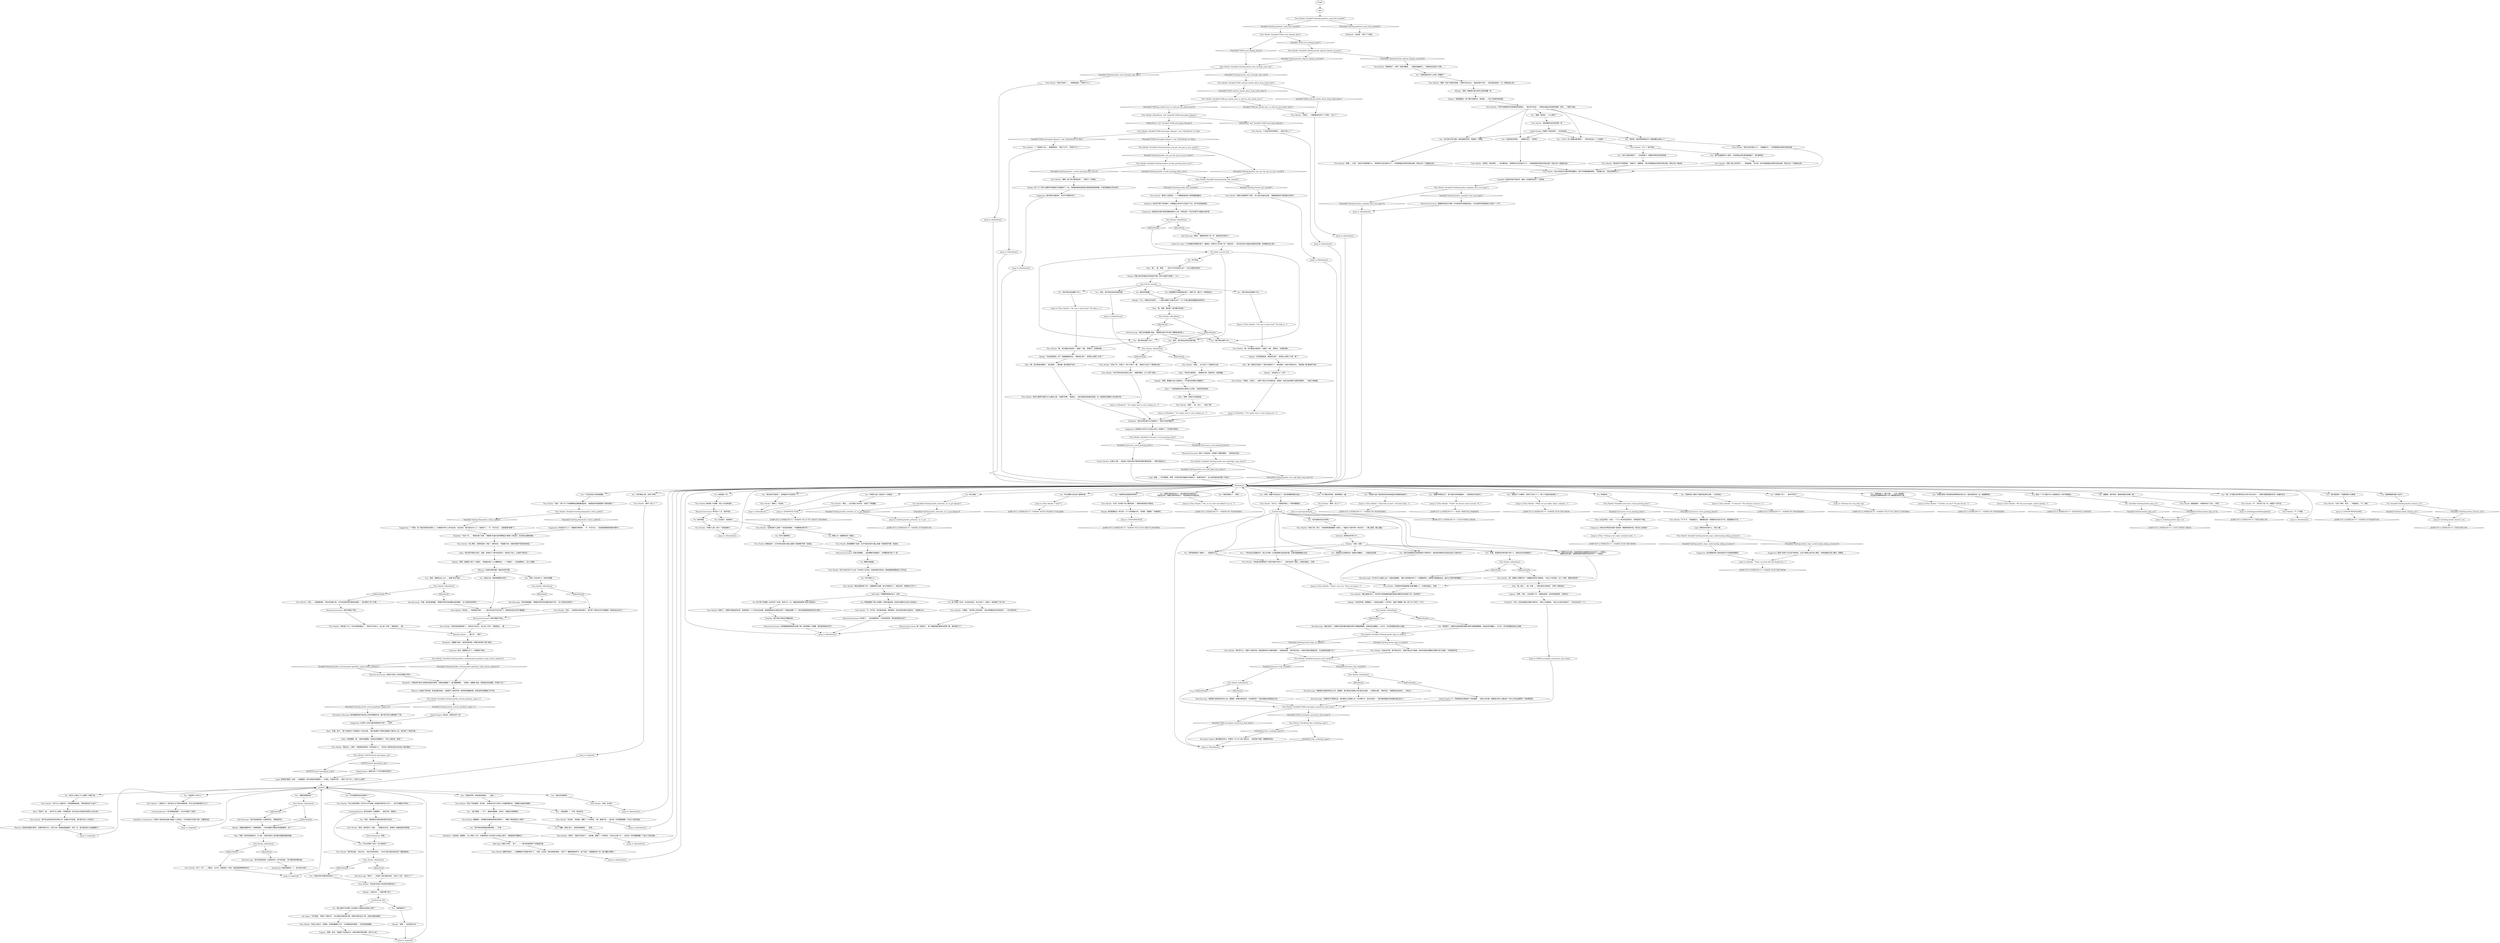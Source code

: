 # WHIRLING F1 / HARDIE
# Titus Hardie, leader of the militant union wing Hardie Boys. Mass dialogue + Gardener and Boys:
#
#1) Admit they lynched the man because of a rape.
#2) WHITE: Rhetoric to get them to tell you Klaasje was victim (Evrart makes easier -- leads to Klaasje, Klaasje betrays)
#3) React to Klaasje's betrayal
#4) WHITE: Suggestion to get them to counterbetray and reveal Assassination
#5) something to get them to reveal Instigator (Ruby)
# ==================================================
digraph G {
	  0 [label="START"];
	  1 [label="input"];
	  2 [label="Suggestion: 那些*兄弟们*太过急于取悦他，以至于很难让他们闭上嘴巴。你很快就能点清人数的，等着吧……"];
	  3 [label="You: “我跟你说实话吧，她就是调查杀害雇佣兵的凶手的下一个突破口。”\n“我跟你说实话吧，她就是调查杀害莱利的凶手的下一个突破口。”"];
	  4 [label="Composure: 他和他的兄弟们表现得像是某种大人物，你得证明一下自己的勇气才能被认真对待。"];
	  5 [label="You: “我见过她吸鸦片酊吸得神志不清的样子，超自然的预感也在我耳边说出了她的名字。”"];
	  6 [label="You: “我怀疑是她杀了被害人——这就是为什么。”"];
	  7 [label="You: *你*在做什么？"];
	  8 [label="You: “我们得谈谈那个吊人。”"];
	  9 [label="Titus Hardie: “我怎么都想不通你为什么要这么做。”他展开双臂。“我是说……我应该就会把他留在那里。你一定很喜欢清理别人的烂摊子吧。”"];
	  10 [label="Glen: “是啊，给他们点厉害尝尝。”"];
	  11 [label="Jump to: [Hardiehub1]"];
	  12 [label="You: “是的，我确实这么认为——她是*有点*疯狂……”"];
	  13 [label="Titus Hardie: “执法官……”他咬着牙说到。“……我对你已经*忍无可忍*了。我他妈的告诉过你不要逼她！”"];
	  14 [label="Physical Instrument: 该死的*没有人*告诉你要放下拳头！"];
	  15 [label="Titus Hardie: “你以为我们瞎吗？你们RCM不是唯一知道如何窃听别人的人——这可不需要大学学位。”"];
	  16 [label="Conceptualization: 其实还是有一些需要的——密码分析、通信官……"];
	  17 [label="Titus Hardie: “别这么说自己，安格斯。这是很重要的工作。”头领拿起他的啤酒——无声地向他致敬。"];
	  18 [label="Titus Hardie: “别以为我会忘记我还特别提醒过，我对于她被逮捕的感受。”他摇着头说。“现在你想做什么？”"];
	  19 [label="Titus Hardie: 他眼中的怒火——你眼看着它们燃烧*殆尽*了。“当然，执法官，做你该做的事吧。”他开了一罐啤酒倒进杯中，放下后说：“我就像往常一样，喝个酩酊大醉吧。”"];
	  20 [label="Half Light: 他怒火中烧——来了……！一副*妈的我受够了*的极度冷漠。"];
	  21 [label="Jump to: [Hardiehub1]"];
	  22 [label="mini hub for serenity"];
	  23 [label="Titus Hardie: “罪证……这才是成人的对话。”他放下了啤酒罐。"];
	  24 [label="Inland Empire: 不，你继续留在这里如何？四处看看——找到公司代表，看看他们有什么要说的？也许公司会出面帮忙？然后再回来。"];
	  25 [label="Shanky: “没错，滚蛋！”"];
	  26 [label="Authority: 他已经习惯了发号施令，并看着自己的命令立刻执行下去。你不应该纵容他的。"];
	  27 [label="Titus Hardie: “这远远不够。我不想太失礼，但我们现在正忙着呢。除非你有能证明露比有罪的*有力证据*，不然就滚开吧。”"];
	  28 [label="Titus Hardie: IsKimHere()"];
	  29 [label="IsKimHere()", shape=diamond];
	  30 [label="!(IsKimHere())", shape=diamond];
	  31 [label="Elizabeth: “先说一句……”她强行插了进来。“提图斯·哈迪并没有明确指出*被害人*是淫妇，也没有说过要相信她。”"];
	  32 [label="Alain: “她只是不愿承认而已，混蛋，你根本不了解*创伤经历*。她封闭了自己，又他妈不信任你。”"];
	  33 [label="You: “在听录音之前，还有几件事……”"];
	  34 [label="Titus Hardie: “上面有什么？我们称之为门炮手经典串烧。听过之后你就知道为什么了。”"];
	  35 [label="Elizabeth: “住手，这完全就是在浪费大家时间。”她听上去很激动。“我以为大家已经说好了，不会交出任何一个人。”"];
	  36 [label="Titus Hardie: Variable[\"whirling.hardie_logic_wc_failed\"]"];
	  37 [label="Variable[\"whirling.hardie_logic_wc_failed\"]", shape=diamond];
	  38 [label="!(Variable[\"whirling.hardie_logic_wc_failed\"])", shape=diamond];
	  39 [label="You: 把重心从一条腿移到另一条腿上。"];
	  40 [label="You: 眼睛开始抽搐。"];
	  41 [label="Titus Hardie: IsKimHere()  and  Variable[\"TASK.interrogate_klaasje\"]"];
	  42 [label="IsKimHere()  and  Variable[\"TASK.interrogate_klaasje\"]", shape=diamond];
	  43 [label="!(IsKimHere()  and  Variable[\"TASK.interrogate_klaasje\"])", shape=diamond];
	  44 [label="Jump to: [Hardiehub1]"];
	  45 [label="You: “我已经听过录音了，我准备找卡拉洁核实一下。”"];
	  46 [label="You: “你监听他们的通讯系统多久了？”"];
	  47 [label="You: “慢着，她的脸——什么表情？”"];
	  48 [label="You: “这才是*正常*流程，她有逃跑的风险，而我是一个警察。”"];
	  49 [label="Titus Hardie: Variable[\"whirling.hardies_empathy_titus_isnt_angry\"]"];
	  50 [label="Variable[\"whirling.hardies_empathy_titus_isnt_angry\"]", shape=diamond];
	  51 [label="!(Variable[\"whirling.hardies_empathy_titus_isnt_angry\"])", shape=diamond];
	  52 [label="Jump to: [Hardiehub1]"];
	  53 [label="You: “你猜怎么着：我发现了一些罪证。”"];
	  54 [label="Jump to: [whirling.titus_big_dick_cop]"];
	  55 [label="Jump to: [Titus Hardie: \"\"Oh, so you went and talked to my m...\"]"];
	  56 [label="You: 树立权威。"];
	  57 [label="You: Variable[\"whirling.hardie_authority_wc_to_get_klaasje\"]"];
	  58 [label="Variable[\"whirling.hardie_authority_wc_to_get_klaasje\"]", shape=diamond];
	  59 [label="!(Variable[\"whirling.hardie_authority_wc_to_get_klaasje\"])", shape=diamond];
	  60 [label="Titus Hardie: “不-不-不，”他指着自己，“眼睛看这里！你跟我的兄弟们过不去，就是跟我过不去。”"];
	  61 [label="Jump to: [Theo: \"Sitting on his right: standard work...\"]"];
	  62 [label="You: “首先，我们得谈谈你的态度问题。”"];
	  63 [label="Glen: “嘿，混蛋，看这里！我们跟你说话呢！”"];
	  64 [label="Titus Hardie: “为什么？”他靠在椅背上，好奇地看着你。"];
	  65 [label="Glen: “嘿，我不……哦，好吧……”格伦突然大笑起来。“好啊，带我去吧。”"];
	  66 [label="You: “一场内战正在酝酿当中，阻止它的唯一方法就是解决这起谋杀案。这意味着要跟露比谈谈。”"];
	  67 [label="Shanky: “是啊，她就是个疯子，知道吗，”老鼠脸的男人小心翼翼地说。“一个疯婆子——你知道那种人，乱七八糟的。”"];
	  68 [label="Rhetoric: 当她生气的时候，她会加重*尾音*。这就赋予了她的声音一种奇怪的催眠效果。她说话的时候嘴唇几乎不动。"];
	  69 [label="Titus Hardie: “好了，好了……冷静点，伙计们。放那家伙一马吧，他显然是神特殊的孩子。”"];
	  70 [label="Untitled hub"];
	  71 [label="Suggestion: 这些家伙大男子主义到足以承认一级谋杀了，问问是不是他们。"];
	  72 [label="Physical Instrument: 他带着勉强的敬意向后靠了靠。房间周围一片寂静，是时候用语言交流了。"];
	  73 [label="Logic: 或者……*先*别惹他。等等，你或许得在他面前*证明自己*。如果你失败了，这么做可能会给你第二次机会！"];
	  74 [label="Suggestion: 房间里充斥着笑声，这次可不要再作死了。"];
	  75 [label="Jump to: [tapehub]"];
	  76 [label="Titus Hardie: “该死的，阳光男孩……”他平静地说。“我想现在已经无能为力了。只希望她能在体制内找到出路，然后从另一条路走出来。”"];
	  77 [label="Titus Hardie: 他瞪着你，仿佛被你用最经典的脏话辱骂了。“抱歉？那他妈是什么意思？”"];
	  78 [label="Jump to: [gaveuprubyhub]"];
	  79 [label="You: “因为她是你真正的领导。”"];
	  80 [label="Perception (Sight): 通过眼角的余光，你看见一只小鸟飞进了灌木丛——就在窗户后面；提图斯的背后。"];
	  81 [label="Titus Hardie: IsKimHere()"];
	  82 [label="IsKimHere()", shape=diamond];
	  83 [label="!(IsKimHere())", shape=diamond];
	  84 [label="Kim Kitsuragi: “我想我们会继续待在这儿的，提图斯。如果你继续追寻，你会很惊讶一个推论竟能出现得如此之快。”"];
	  85 [label="Titus Hardie: IsTHCPresent(\"apocalypse_cop\")"];
	  86 [label="IsTHCPresent(\"apocalypse_cop\")", shape=diamond];
	  87 [label="!(IsTHCPresent(\"apocalypse_cop\"))", shape=diamond];
	  88 [label="Physical Instrument: 再*深入*一点，逐步升级。"];
	  89 [label="Titus Hardie: 他的眼睛眯了起来，右手开始在他的大腿上敲着一段紧凑的节奏：哒哒哒。"];
	  90 [label="Shanky: “你还真是悠闲，等到他烂透了，变得这么漂亮了才来，嗯？”"];
	  91 [label="Titus Hardie: Variable[\"TASK.interrogate_klaasje\"]  and  IsKimHere() == false"];
	  92 [label="Variable[\"TASK.interrogate_klaasje\"]  and  IsKimHere() == false", shape=diamond];
	  93 [label="!(Variable[\"TASK.interrogate_klaasje\"]  and  IsKimHere() == false)", shape=diamond];
	  94 [label="Jump to: [Hardiehub1]"];
	  95 [label="You: 到了我这个年纪，你注定会死去。你太冲动了，会卷入一场你赢不了的斗争。"];
	  96 [label="Physical Instrument: 那一刻结束了，男人带着勉强的敬意向后靠了靠。是时候开口了。"];
	  97 [label="Half Light: 不要解释或维护自己，进攻。"];
	  98 [label="Titus Hardie: IsKimHere()"];
	  99 [label="IsKimHere()", shape=diamond];
	  100 [label="!(IsKimHere())", shape=diamond];
	  101 [label="Logic: 这是他们最后一出戏——这盘磁带。他们的故事支离破碎，一片混乱。听起来不错——但到了这个份上，也没什么必要了。"];
	  102 [label="Kim Kitsuragi: “明白了——你监听了他们通讯系统。”他记了几笔。“有多久了？”"];
	  103 [label="Untitled hub (02)"];
	  104 [label="Jump to: [LYNCHUBENDGAME]"];
	  105 [label="Eugene: “或是德妮丝，那个餐厅的服务生！她的胸……”他几乎是哀伤地说着。"];
	  106 [label="You: （留下磁带。）“不了，谢谢你提图斯。没有它，本案会办得更顺利。”"];
	  107 [label="You: “所以我跟卡拉洁说了磁带的事。”"];
	  108 [label="Titus Hardie: 他皱起眉头，但很快地点了点头。“好吧。”"];
	  109 [label="Titus Hardie: CheckItem(\"key_workshop_spare\")"];
	  110 [label="CheckItem(\"key_workshop_spare\")", shape=diamond];
	  111 [label="!(CheckItem(\"key_workshop_spare\"))", shape=diamond];
	  112 [label="You: “听着，我得把这件事归咎于某个人，而我已经决定就是她了。”"];
	  113 [label="Titus Hardie: “你看什么呢，条子？”他扭扭脖子。"];
	  114 [label="Jump to: [Hardiehub1]"];
	  115 [label="Titus Hardie: IsKimHere()"];
	  116 [label="IsKimHere()", shape=diamond];
	  117 [label="!(IsKimHere())", shape=diamond];
	  118 [label="Titus Hardie: Variable[\"whirling.hardie_went_through_ruby_info\"]"];
	  119 [label="Variable[\"whirling.hardie_went_through_ruby_info\"]", shape=diamond];
	  120 [label="!(Variable[\"whirling.hardie_went_through_ruby_info\"])", shape=diamond];
	  121 [label="Jump to: [Hardiehub1]"];
	  122 [label="Visual Calculus: 先清点人数——把这些人和你在院子里发现的脚印联系起来——很有可能会对上。"];
	  123 [label="Titus Hardie: “但你还是去逼供她了。”他有点不对劲儿，他上前一步说：“我他妈的……要……”"];
	  124 [label="Elizabeth: “提图斯·哈迪！”她的声音如同一声警示枪响彻了整个房间。"];
	  125 [label="Titus Hardie: Variable[\"whirling.hardies_reactionspeed_gardener_stops_tituses_advance\"]"];
	  126 [label="Variable[\"whirling.hardies_reactionspeed_gardener_stops_tituses_advance\"]", shape=diamond];
	  127 [label="!(Variable[\"whirling.hardies_reactionspeed_gardener_stops_tituses_advance\"])", shape=diamond];
	  128 [label="You: “哦天呐，她的表情很难过吗？我很抱歉让她伤心了。”"];
	  129 [label="You: （拿走磁带。）“行吧，我会听的。”"];
	  130 [label="You: “抱歉，是我口误了。我会带走磁带的。”（拿走。）"];
	  131 [label="You: “我想再谈谈那起绞死事件。”"];
	  132 [label="You: “我跟艾弗拉特谈过了，他向我保证你会配合的。”\n“我告诉过你，我跟艾弗拉特谈过了，他向我保证你会配合的。”"];
	  133 [label="Titus Hardie: Variable[\"whirling.hardies_logic_understandig_taking_inventory\"]"];
	  134 [label="Variable[\"whirling.hardies_logic_understandig_taking_inventory\"]", shape=diamond];
	  135 [label="!(Variable[\"whirling.hardies_logic_understandig_taking_inventory\"])", shape=diamond];
	  136 [label="Jump to: [whathappenedthatnighthub]"];
	  137 [label="Empathy: 我们谁也不能完全摆脱此事。"];
	  138 [label="You: 抱起你的胳膊。"];
	  139 [label="Titus Hardie: Variable[\"whirling.gardener_main_hub_reached\"]"];
	  140 [label="Variable[\"whirling.gardener_main_hub_reached\"]", shape=diamond];
	  141 [label="!(Variable[\"whirling.gardener_main_hub_reached\"])", shape=diamond];
	  142 [label="Shanky: “你还真是悠闲，嗯？”他朝提图斯求证。“等到他烂透了，变得这么漂亮了才来？”"];
	  143 [label="Elizabeth: “或许你现在就可以开始提问了，情况不会变得更好了。”"];
	  144 [label="Titus Hardie: “大概吧，”他手臂上的伤疤说。“我必须得像这样去领导他们——*你*会明白的。”"];
	  145 [label="Titus Hardie: *好极了*，他眼中的抽动回复道。*我曾经把一个人打到无法动弹，或者我把他的头按到水里了？很难说是哪一个，但你可能感受到我体内的*丑恶*。*"];
	  146 [label="Titus Hardie: “什么？”他不明白。"];
	  147 [label="Titus Hardie: “现在已经无能为力了。”他缓缓点头。“只希望她能在体制内找到出路。”"];
	  148 [label="You: “去他的阳光男孩。”（指着你自己）“去死吧。”"];
	  149 [label="You: “我不用听录音就能调查清楚。”（不拿。）"];
	  150 [label="Titus Hardie: “你疯了吧，条子。”他的微笑里隐藏着一丝怒火。“我是这个组织*唯一*的负责人——要么接受，要么滚蛋。”"];
	  151 [label="Titus Hardie: “不。”他只说了这一句。他甚至一动不动。"];
	  152 [label="Titus Hardie: “下一个问题。”"];
	  153 [label="You: “我现在要走了。”[离开。]"];
	  154 [label="You: “好吧，我跟卡拉洁谈过了。现在我需要和露比谈谈。”"];
	  155 [label="Titus Hardie: “听起来你是准备把她*当做*嫌疑人了。在我的地盘上，休想。”"];
	  156 [label="Rhetoric: 目前的问题有*很多*。如果你现在开口，他们只会一直提起那盘磁带。去听一次，他们就没有什么能隐瞒的了。"];
	  157 [label="Titus Hardie: “死条子回来了……”他假笑起来。“你想干什么？”"];
	  158 [label="Esprit de Corps: 57分局最好的警察扫视了一圈房间，把询问工作交给了你：他信任你——或许这违背于他做出的更好的判断，但他确实这么做了。"];
	  159 [label="Titus Hardie: “你去吧，”他说着，调整了一下皮带扣。“哦，留着它吧——或许有一天你需要提醒一下自己人性的丑陋。”"];
	  160 [label="Titus Hardie: “好极了，很高兴听到这个，”他说着，调整了一下皮带扣。“你也可以留下它——或许有一天你需要提醒一下自己人性的丑陋。”"];
	  161 [label="Hardiehub1"];
	  162 [label="You: 这段喋喋不休简直毫无意义：扬起下巴，像王子一样凝视远方。"];
	  163 [label="You: “这盘带子上有什么？”"];
	  164 [label="You: “我要去哪里听呢？”"];
	  165 [label="Suggestion: 你说到点子上了。提图斯非常愤怒——不，不仅于此——忠诚的提图斯感觉被*背叛*了。"];
	  166 [label="Jump to: [tapehub]"];
	  167 [label="Jump to: [Titus Hardie: \"\"Ruby's one of us. We're not gonna...\"]"];
	  168 [label="Jump to: [tapehub]"];
	  169 [label="Titus Hardie: “是啊……咳，总之……”他住了嘴。"];
	  170 [label="Titus Hardie: “又是你……”他粗鲁地向你打了个招呼。“怎么了？”"];
	  171 [label="Titus Hardie: “是啊，你这个残忍的混蛋。”他赞许地点点头。“我肯定是不行的——我总是会放美人一马，就是如此心软。”"];
	  172 [label="Titus Hardie: “而你做了什么？你过去把她逼走了！”他有点不对劲儿，他上前一步说：“我他妈的……要……”"];
	  173 [label="You: “哈尔·米格多顿来了。一旦血雨落下，她最好乖乖待在收容所里。”"];
	  174 [label="Jump to: [Hardiehub1]"];
	  175 [label="Composure: 想向全世界宣告他是个肌肉男：嚼烟草和掰手指。我们这儿还有谁？"];
	  176 [label="Kim Kitsuragi: “我想我们会继续待在这儿的，提图斯。我们甚至还没跟公司代表谈过话呢——这很有必要，”他转向你。“我想她应该在码头……西北方。”"];
	  177 [label="Titus Hardie: IsKimHere()"];
	  178 [label="IsKimHere()", shape=diamond];
	  179 [label="!(IsKimHere())", shape=diamond];
	  180 [label="Jump to: [TASK.investigate_mysterious_door_done]"];
	  181 [label="Titus Hardie: “就在这儿，混球！”他把录音带砰的一声甩到桌子上。“听完这个再来告诉我*末日战士*是无辜的。”"];
	  182 [label="Titus Hardie: IsKimHere()"];
	  183 [label="IsKimHere()", shape=diamond];
	  184 [label="!(IsKimHere())", shape=diamond];
	  185 [label="Titus Hardie: IsKimHere()"];
	  186 [label="IsKimHere()", shape=diamond];
	  187 [label="!(IsKimHere())", shape=diamond];
	  188 [label="Eugene: “别啊，兄弟，”尤金举起了手，“栽赃给我吧，好好地陷害我吧，法律先生！”"];
	  189 [label="You: “关于露比的失踪，我想再确认一遍。”"];
	  190 [label="Elizabeth: “在这里！”她打了个响指。"];
	  191 [label="Titus Hardie: “看啊，那个疯子警官回来了。”他呷了一口啤酒。"];
	  192 [label="Jump to: [Hardiehub1]"];
	  193 [label="You: 尽管我遭受了那么多侮辱，但我仍能走路、说话并且随时可以投入这场战斗。"];
	  194 [label="Conceptualization: *这*倒是很有趣了。你口中的那个门炮手。"];
	  195 [label="You: “我想我明白了。”"];
	  196 [label="Jump to: [Titus Hardie: \"\"A bullet, you say?\" He pats the ba...\"]"];
	  197 [label="You: “你猜怎么着？我还把你和当地的毒品交易案联系起来了。”"];
	  198 [label="You: “我跟乔伊斯谈过了。那个被你吊死的雇佣兵——他的朋友们来找你了。”"];
	  199 [label="Jump to: [Titus Hardie: \"\"Yeah?\" He doesn't seem worried. \"B...\"]"];
	  200 [label="Titus Hardie: Variable[\"pier.joyce_hub_reached\"]"];
	  201 [label="Variable[\"pier.joyce_hub_reached\"]", shape=diamond];
	  202 [label="!(Variable[\"pier.joyce_hub_reached\"])", shape=diamond];
	  203 [label="Inland Empire: 城里又来了个末日传教的演员吗？"];
	  204 [label="Titus Hardie: “看来马戏团离开了镇子，但小丑们还留在这里。”提图斯看到你不是很高兴的样子。"];
	  205 [label="Titus Hardie: IsKimHere()"];
	  206 [label="IsKimHere()", shape=diamond];
	  207 [label="!(IsKimHere())", shape=diamond];
	  208 [label="You: “卡拉洁说自己没有被强暴。”"];
	  209 [label="Glen: “是啊，用你的屁股听吧，王八蛋！”他的声音在小房间里仿佛雷鸣般回响着。"];
	  210 [label="Titus Hardie: *我没空跟你耗下去*，他握紧拳头说着，指关节都变白了。*我还年轻，你都有五万岁了*。"];
	  211 [label="Titus Hardie: “哦，你们是因为他来的？”他看了一圈。“那家伙，长得挺帅哦……”"];
	  212 [label="Glen: “哦，他现在可变成一个真正的美男子了，很性感呢！”格伦不断地点头。“散发着一股*美男的气味*。”"];
	  213 [label="Jump to: [Elizabeth: \"\"You might want to start asking you...\"]"];
	  214 [label="Jump to: [Hardiehub1]"];
	  215 [label="You: 到了那个时候我一定已经开了杀戒，而且不止一次。我能感觉到那种*丑恶*在我体内。"];
	  216 [label="Authority: 成功。提图斯让步了，大家都放下拳头。"];
	  217 [label="Electrochemistry: 啤酒。"];
	  218 [label="You: “我不知道那是什么意思，它突然就出现在我的脑海里了。我们继续吧。”"];
	  219 [label="Titus Hardie: “别忘了你的磁带，执法官。”他用自己的大手把小小的磁带推向你。“提图斯·哈迪向你致敬。”"];
	  220 [label="Jump to: [Titus Hardie: \"\"Oh, this is about him?\" He looks a...\"]"];
	  221 [label="Jump to: [Titus Hardie: \"\"Oh, this is about him?\" He looks a...\"]"];
	  222 [label="Jump to: [EVIDENCE HUB]"];
	  223 [label="You: “我发现了八对脚印，但你们只有七个人。第八个哈迪兄弟在哪儿？”"];
	  224 [label="Reaction Speed: ……撞上你——躲开！"];
	  225 [label="Titus Hardie: “*轮不到你来告诉我怎么做*。”他模仿着你，众人又笑了起来……"];
	  226 [label="You: 先不说话。"];
	  227 [label="Titus Hardie: IsKimHere()"];
	  228 [label="IsKimHere()", shape=diamond];
	  229 [label="!(IsKimHere())", shape=diamond];
	  230 [label="Jump to: [Hardiehub1]"];
	  231 [label="Inland Empire: 坦白说，还是有点吓人的。"];
	  232 [label="Kim Kitsuragi: “我们肯定能找到一台录音机的，这不是问题。”他平静地低声重复着。"];
	  233 [label="Kim Kitsuragi: “你-你为什么要这么说？”他转向提图斯。“露比只是调查中的下一个逻辑链而已。如果我们能跟她谈谈，就可以*消除*她的嫌疑了。”"];
	  234 [label="Titus Hardie: “是啊，怎么了？”"];
	  235 [label="Titus Hardie: Variable[\"TASK.arrest_klaasje_done\"]"];
	  236 [label="Variable[\"TASK.arrest_klaasje_done\"]", shape=diamond];
	  237 [label="!(Variable[\"TASK.arrest_klaasje_done\"])", shape=diamond];
	  238 [label="Jump to: [Hardiehub1]"];
	  239 [label="Shanky: 这个小个子男人装模作样地朝自己的脑袋开了一枪。你看着他那老鼠脸因为假装绝望而扭曲着，手指还摸着自己的太阳穴。"];
	  240 [label="You: “所以你窃听了他们？怎么做到的？”"];
	  241 [label="You: “那么是你们中的哪一位在做这个高级的无线电工作呢？”"];
	  242 [label="Eugene: “是啊，老兄。你就是个无线电天才。那些注释非常有深度，索引什么的。”"];
	  243 [label="Jump to: [whirling.hardie_authority_wc_to_get_ ...]"];
	  244 [label="Kim Kitsuragi: “我们在找提图斯·哈迪。”警督转向桌子尽头那个肩膀宽阔的男人。"];
	  245 [label="Kim Kitsuragi: “警探。”警督高声喊了你一声，他把任务交给你了。"];
	  246 [label="Titus Hardie: 房间里一片寂静，领头人并没有退步。"];
	  247 [label="You: “她失踪了。如果你在谋杀案的调查过程中试图躲避警察，你就会成为嫌疑人。伙计们，你们很清楚这是怎么回事。”"];
	  248 [label="Titus Hardie: “该死！”那个大个子的眼睛和血管都暴涨起来。“我就知道不能相信那个该死的婊子！”"];
	  249 [label="Titus Hardie: “闭上嘴巴，别掺和进来，莉兹！”他转向你。“他强暴了她。你根本想象不到他有多疯狂。”"];
	  250 [label="Kim Kitsuragi: “听着，她没有被强暴。”警督的声音开始流露出他的焦躁。“证人的陈述非常明了。”"];
	  251 [label="tapehub"];
	  252 [label="Shanky: “我要去哪里听呢？”他嘲笑着你。“不如试着把它塞进你的屁股里呢，天才？！”"];
	  253 [label="You: 左右歪头，扭扭脖子。"];
	  254 [label="Titus Hardie: *你以为自己在干什么呢？*你听到了这句话，但他的嘴并没有动，是他紧绷的肩膀说出了这句话。"];
	  255 [label="Glen: “哦，他可真是好看极了，挂在那里……散发着一股*美男的气味*。”"];
	  256 [label="Alain: “一定是加姆洛克的水里有什么东西，”他若有所思地说。"];
	  257 [label="Titus Hardie: Variable[\"yard.sense_viscal_greeting_done\"]"];
	  258 [label="Variable[\"yard.sense_viscal_greeting_done\"]", shape=diamond];
	  259 [label="!(Variable[\"yard.sense_viscal_greeting_done\"])", shape=diamond];
	  260 [label="You: “我为什么要关心什么磁带？你骗了我。”"];
	  261 [label="Empathy: 他现在的语气很友好，最后一句话甚至还带了一丝笑意。"];
	  262 [label="Shanky: 房间里爆发出一阵大笑，小个子笑得最大声。“说得好，提图斯！”他奉承到。"];
	  263 [label="Authority: 我得告诉你多少次……"];
	  264 [label="Suggestion: 必须有人过去打破这种紧张的气氛了，二把手。"];
	  265 [label="Shanky: “什么，他是在开玩笑吗……？这家伙嗑嗨了还是怎么的？”小个子难以置信地看着他的同伴们。"];
	  266 [label="Glen: “嘿……嘿，笨蛋！！！你听力不好还是怎么的？！老大在跟你说话呢！”"];
	  267 [label="Titus Hardie: “那*没什么*，就是个法律术语。你甚至都没有*合理的推理*。”他抱起双臂。“我不想太失礼，但我们是来这里放松的。可以麻烦你滚蛋了吗？”"];
	  268 [label="You: “她是我正在调查的另一起案件的嫌疑人，一起毒品走私案。”"];
	  269 [label="Jump to: [tapehub]"];
	  270 [label="Jump to: [Elizabeth: \"\"You might want to start asking you...\"]"];
	  271 [label="Titus Hardie: Variable[\"whirling.hardies_just_put_the_gun_in_your_mouth\"]"];
	  272 [label="Variable[\"whirling.hardies_just_put_the_gun_in_your_mouth\"]", shape=diamond];
	  273 [label="!(Variable[\"whirling.hardies_just_put_the_gun_in_your_mouth\"])", shape=diamond];
	  274 [label="Kim Kitsuragi: “她没有被强暴。”警督的声音开始流露出他的不安。“证人的陈述非常明了。”"];
	  275 [label="Physical Instrument: 他的手握成了拳头。"];
	  276 [label="Titus Hardie: “可恶……你他妈的去审问她了，是不是？我告诉过你不要逼她！我他妈告诉过你了！”"];
	  277 [label="Titus Hardie: “可恶……”他紧握双拳。“我对你百般仁慈，允许你在我的城市里四处窥探——我只要求了你一件事……”"];
	  278 [label="Physical Instrument: 他的手握成了拳头。"];
	  279 [label="Titus Hardie: IsKimHere()"];
	  280 [label="IsKimHere()", shape=diamond];
	  281 [label="!(IsKimHere())", shape=diamond];
	  282 [label="Shanky: “是啊，就像我们放过老克兰西的遗孀一样。”"];
	  283 [label="Titus Hardie: “我没时间干这种破事。”他新开了一罐啤酒。“我只希望她能在体制内找到出路，然后从另一端出来。”"];
	  284 [label="Elizabeth: “让他走吧，提图斯。”女人举起一只手，好像想将巨人的注意力从你身上移开。“我相信他不需要这个。”"];
	  285 [label="You: “首先，我们得谈谈你的态度问题。”"];
	  286 [label="Jump to: [whirling.hardie_rhetoric_wc]"];
	  287 [label="Suggestion: 现在看看其他人是如何因为不守规矩而搞砸的。"];
	  288 [label="Interfacing: 你房间里就有一个，但它或许太破了……"];
	  289 [label="Titus Hardie: Variable[\"whirling.hardie_hub_reached\"]"];
	  290 [label="Variable[\"whirling.hardie_hub_reached\"]", shape=diamond];
	  291 [label="!(Variable[\"whirling.hardie_hub_reached\"])", shape=diamond];
	  292 [label="You: 审视房间。"];
	  293 [label="You: 向前逼近一步。"];
	  294 [label="Titus Hardie: IsKimHere()"];
	  295 [label="IsKimHere()", shape=diamond];
	  296 [label="!(IsKimHere())", shape=diamond];
	  297 [label="Physical Instrument: 这家伙很强硬……他的眼睛开始抽搐了。你得看起来*唬人*一些。"];
	  298 [label="You: “我会去听磁带的。”"];
	  299 [label="Titus Hardie: “要说什么就说吧。”一个肩膀宽阔的男人用啤酒瓶指着你。"];
	  300 [label="Titus Hardie: “冷静点，兄弟们……这两个清洁工任务艰巨呢。我是说，我无论如何都不会靠近那里的……”他拍了拍前额。"];
	  301 [label="Physical Instrument: 提问？见鬼去吧。站到那个混蛋的跟前——用肉体对抗他。"];
	  302 [label="Titus Hardie: “是吗，那你有吗？白痴……”他看向左手边，那里有一瓶被他遗忘的啤酒。"];
	  303 [label="Titus Hardie: “我们有设备。”他点点头。“我们在物流系统——你以为港口是如何运作的？都是高级货。”"];
	  304 [label="Fat Angus: “并不高级，”胖男人气喘吁吁。“你只是成天缩在笼子里，把他们说的话记下来。这笼子里热的要命。”"];
	  305 [label="Physical Instrument: 提图斯的姿态比你第一次见到他的时候更加放松。卡拉洁事件的结束着实让他松了一口气。"];
	  306 [label="You: “我们得谈谈后面那个吊人。”"];
	  307 [label="Jump to: [LYNCHINGHUB]"];
	  308 [label="You: “我发现有人看到了他被吊起来的过程，一位目击者。”"];
	  309 [label="Jump to: [Titus Hardie: \"\"A witness?\" The tall man crosses h...\"]"];
	  310 [label="Titus Hardie: IsKimHere()"];
	  311 [label="IsKimHere()", shape=diamond];
	  312 [label="!(IsKimHere())", shape=diamond];
	  313 [label="You: “我们得谈谈那个吊人。”"];
	  314 [label="Titus Hardie: “把她拖走了，是吗？真是冷酷啊……”他看在看着前门。“没想到你还有这个本事……”"];
	  315 [label="You: “你从哪里弄到的这盘带子？”"];
	  316 [label="Shanky: “是啊，看看条子身上的狠劲儿。可不能对这种狠人瞎逼逼了。”"];
	  317 [label="Jump to: [Hardiehub1]"];
	  318 [label="Titus Hardie: 他隆起身子，右手开始在他的大腿上敲着一段紧凑的节奏：哒哒哒。"];
	  319 [label="Physical Instrument: 你失败了——弱点就是弱点，不会变成优势。是时候用语言交流了。"];
	  320 [label="Jump to: [tapehub]"];
	  321 [label="Shanky: “从那以后，一切就平静下来了。”"];
	  322 [label="You: “三分之一的人类都会被*屠杀*——而你还在担心一个马屁精？！”"];
	  323 [label="Jump to: [Titus Hardie: \"\"Like hell you have.\" He leans back...\"]"];
	  324 [label="Glen: 从右边开始：44码。一个三十多岁的金发男子，非常有男子气概。"];
	  325 [label="Jump to: [Hardiehub1]"];
	  326 [label="Kim Kitsuragi: “露比失踪了。如果你在谋杀案的调查过程中试图躲避警察，你就会成为嫌疑人。伙计们，你们很清楚这是怎么回事。”"];
	  327 [label="Alain: “给他看看，提。”他转向提图斯，后者还在喘着粗气。“有什么害处呢，是吧？”"];
	  328 [label="Titus Hardie: “不，你不会。你的身体枯竭、神经衰弱、旧日的悲伤使你日益消沉。”他拒绝让步。"];
	  329 [label="Shanky: “该去破烂工厂上班了！！”"];
	  330 [label="Alain: “*真正的*狠角色……看看他们吧！冒冒失失，身陷囹圄。”"];
	  331 [label="Titus Hardie: “一个孤单的小丑……看着就悲哀。”他叹了口气。“你想干什么？”"];
	  332 [label="You: “疯狂？你在说什么？她非常清醒。”"];
	  333 [label="Alain: “死条子，提——他们不关心真相，只想要定罪。他们在自己该死的布告牌上记比分呢。”"];
	  334 [label="Titus Hardie: “早在他们的老大学会挥杆前就开始了。”"];
	  335 [label="Shanky: “是啊——话别说的太早。”"];
	  336 [label="Titus Hardie: “不得不说她离开的时候我真的很难过——我们的卡拉洁——你朋友送她出去时她的表情。该死……”他摇了摇头。"];
	  337 [label="You: “我们得谈谈后面那个吊人。”"];
	  338 [label="Titus Hardie: “又来？去问那个死人要签名吧——既然你是他的头号粉丝。”"];
	  339 [label="You: “后院那个吊人——是你干的吗？”"];
	  340 [label="You: “我刚找到了一颗*子弹*——在吊人脑袋里。”\n“你还是没有解释我在那个吊人脑袋里找到的子弹。”"];
	  341 [label="Titus Hardie: Variable[\"yard.sense_viscal_greeting_done\"]"];
	  342 [label="Variable[\"yard.sense_viscal_greeting_done\"]", shape=diamond];
	  343 [label="!(Variable[\"yard.sense_viscal_greeting_done\"])", shape=diamond];
	  344 [label="Titus Hardie: Variable[\"TASK.investigate_mysterious_door_done\"]"];
	  345 [label="Variable[\"TASK.investigate_mysterious_door_done\"]", shape=diamond];
	  346 [label="!(Variable[\"TASK.investigate_mysterious_door_done\"])", shape=diamond];
	  347 [label="Hand/Eye Coordination: 门枪是一种安装在运输飞艇舱门上的枪支。它们有射杀平民的习惯，主要是农民。"];
	  348 [label="You: “旧鱼市里有个患有紧张性精神症的老太太，就在海湾的另一边。她需要帮助。”"];
	  349 [label="You: 提出一个关于露比为什么能做到这一点的可靠理论。"];
	  350 [label="You: Variable[\"whirling.hardie_logic_wc\"]"];
	  351 [label="Variable[\"whirling.hardie_logic_wc\"]", shape=diamond];
	  352 [label="!(Variable[\"whirling.hardie_logic_wc\"])", shape=diamond];
	  353 [label="Titus Hardie: “露比是我们的人，我们是不会把她推到国际道德伦理委员会的車轮下的。去你的吧！”"];
	  354 [label="Shanky: “也去你的吧，道德婊兵！”当他说出最后一个音节时，他瞥了提图斯一眼。那个大个子叹了一口气。"];
	  355 [label="Titus Hardie: “哦，你要找个替罪羊吗？”提图斯的声音不再紧张。“你怎么不早说呢，伙计？来吧，把格伦带走吧！”"];
	  356 [label="the indian scarcity hub"];
	  357 [label="Titus Hardie: “小丑还在附近转悠呢……现在又怎么了？”"];
	  358 [label="Jump to: [Elizabeth: \"\"You might want to start asking you...\"]"];
	  359 [label="You: “没想到我还有什么本事？逮捕她？”"];
	  360 [label="Titus Hardie: Variable[\"whirling.hardie_altgreet_klaasje_arrested\"]"];
	  361 [label="Variable[\"whirling.hardie_altgreet_klaasje_arrested\"]", shape=diamond];
	  362 [label="!(Variable[\"whirling.hardie_altgreet_klaasje_arrested\"])", shape=diamond];
	  363 [label="Titus Hardie: Variable[\"TASK.get_hardie_boys_to_tell_you_the_whole_story\"]"];
	  364 [label="Variable[\"TASK.get_hardie_boys_to_tell_you_the_whole_story\"]", shape=diamond];
	  365 [label="!(Variable[\"TASK.get_hardie_boys_to_tell_you_the_whole_story\"])", shape=diamond];
	  366 [label="Titus Hardie: Variable[\"whirling.hardie_intro_half_light_step_closer\"]"];
	  367 [label="Variable[\"whirling.hardie_intro_half_light_step_closer\"]", shape=diamond];
	  368 [label="!(Variable[\"whirling.hardie_intro_half_light_step_closer\"])", shape=diamond];
	  369 [label="You: “提图斯，我们再过一遍谋杀案发生的那一晚。”"];
	  370 [label="Titus Hardie: Variable[\"whirling.klaasjedoor_whore_yelled\"]"];
	  371 [label="Variable[\"whirling.klaasjedoor_whore_yelled\"]", shape=diamond];
	  372 [label="!(Variable[\"whirling.klaasjedoor_whore_yelled\"])", shape=diamond];
	  373 [label="Suggestion: 一个荡妇，哈？最近有很多这样的人。从*痛苦的*男人口中说出来。无论如何，我们说到点子上了。他很生气——不，不仅于此——他感觉被*背叛*了。"];
	  374 [label="Elizabeth: “艾弗拉特*亲自*派我来处理这件事的。如果这事搞砸了，我们都要遭殃——但是你，提图斯·哈迪，很快就会待在墓里。听明白了吗？”"];
	  375 [label="You: “其实，智能通讯方面还是有很多学位的。”"];
	  376 [label="Titus Hardie: “还是一副小丑的样子……”他耸耸肩。“没关系。我只希望她能在体制内找到出路，然后从另一个条路走出来。”"];
	  377 [label="Titus Hardie: “聪明人，你去吧。”"];
	  378 [label="Kim Kitsuragi: “如果他们不愿意的话，或许野松公司能帮上忙？也许都不行。但无论如何——我们很快就能对你的露比提出诉讼了。”"];
	  379 [label="Jump to: [Titus Hardie: \"The big man laughs, nearly spitting...\"]"];
	  380 [label="You: “喂，关于露比的货車司机之外的*复杂业务*——我想它跟我调查的另外一起案件有关。”"];
	  381 [label="You: “我们再回顾一下强暴受害人的事情。”"];
	  382 [label="Drama: 不要让他们的噪音打扰到您的平静，那不过是些平民罢了，大人。"];
	  383 [label="Alain: “听着，条子。”那个纹身男打个响指吸引了你的注意。“我们知道那个死掉的混蛋是个强奸杀人犯，我们录下了他的忏悔。”"];
	  384 [label="Kim Kitsuragi: “我们肯定能找到一台录音机的。”警督低声说。"];
	  385 [label="Titus Hardie: “是吗？怎么了？”"];
	  386 [label="Jump to: [Hardiehub1]"];
	  387 [label="Titus Hardie: “听起来你是想把这个烂摊子推给*任何人*——现在你选中了露比。在我的地盘上，休想。”"];
	  388 [label="Titus Hardie: “去吧，执法官。”"];
	  389 [label="You: “废话少说，她把真相都告诉我了。”"];
	  390 [label="Titus Hardie: “我不会出现在你的布告牌上的。如果你不听录音，我们就*没什么*可谈的了。”"];
	  391 [label="Jump to: [IsKimHere()]"];
	  392 [label="You: 说服提图斯他被人玩弄了。"];
	  393 [label="You: Variable[\"whirling.hardie_rhetoric_wc\"]"];
	  394 [label="Variable[\"whirling.hardie_rhetoric_wc\"]", shape=diamond];
	  395 [label="!(Variable[\"whirling.hardie_rhetoric_wc\"])", shape=diamond];
	  396 [label="Jump to: [Titus Hardie: \"\"What are you talkin' about, madman...\"]"];
	  397 [label="Titus Hardie: “听到了吗，兄弟们？”男人环视了一圈。“看来RCM派了个狠角色过来。”"];
	  399 [label="Titus Hardie: “这他妈是什么意思？”他站到你跟前。“你想跟我对着干吗？！”"];
	  400 [label="Jump to: [whirling.hardie_logic_wc]"];
	  401 [label="Titus Hardie: “哦，你们是因为他来的？”他看了一圈。“那家伙，长得挺帅哦……”"];
	  402 [label="Titus Hardie: “哇哦……RCM派了个*狠角色*过来。”"];
	  403 [label="Inland Empire: 他避开了她的视线——你也会如此。"];
	  404 [label="Titus Hardie: “是啊……正常。”他似乎在思索着什么。“我想现在已经无能为力了。只希望她能在体制内找到出路，然后从另一个条路走出来。”"];
	  405 [label="You: “先就这样吧，我会继续调查的。”（总结。）"];
	  406 [label="Jump to: [Titus Hardie: \"\"And?\"\"]"];
	  407 [label="Jump to: [Shanky: \"\"Yeah, you fuck with the Hardie boy...\"]"];
	  408 [label="Titus Hardie: “又来？拜托，老兄……”他摇摇头。“行，说吧。”"];
	  409 [label="Titus Hardie: Variable[\"whirling.hardie_noticed_gardener_angry_s\"]"];
	  410 [label="Variable[\"whirling.hardie_noticed_gardener_angry_s\"]", shape=diamond];
	  411 [label="!(Variable[\"whirling.hardie_noticed_gardener_angry_s\"])", shape=diamond];
	  412 [label="You: 逐步降级。"];
	  413 [label="Titus Hardie: Variable[\"TASK.confront_hardie_about_drug_trade_done\"]"];
	  414 [label="Variable[\"TASK.confront_hardie_about_drug_trade_done\"]", shape=diamond];
	  415 [label="!(Variable[\"TASK.confront_hardie_about_drug_trade_done\"])", shape=diamond];
	  416 [label="You: 张开又握紧拳头。"];
	  417 [label="Titus Hardie: Variable[\"whirling.hardies_suicide_greeting_done_once\"]"];
	  418 [label="Variable[\"whirling.hardies_suicide_greeting_done_once\"]", shape=diamond];
	  419 [label="!(Variable[\"whirling.hardies_suicide_greeting_done_once\"])", shape=diamond];
	  420 [label="Rhetoric: 这是在转移话题。保持住你的节奏。"];
	  421 [label="Perception (Hearing): 房间里静得连针掉在地上的声音都能听进，餐厅其它地方也都安静了下来。"];
	  422 [label="Titus Hardie: “你不关心*证据*吗？”他的眼睛抽动着。“那你他妈当什么条子？”"];
	  423 [label="Titus Hardie: “就好像她在走向绞刑架一样。”"];
	  424 [label="Jump to: [Hardiehub1]"];
	  425 [label="Logic: 他明白你在做什么，清点人数。"];
	  12190336 [label="JUMP OUT to WHIRLING F1 / HARDIE AUTHORITY WC", shape=diamond];
	  12180226 [label="JUMP OUT to WHIRLING F1 /  HARDIE WC MODIFIERES", shape=diamond];
	  12180227 [label="JUMP OUT to WHIRLING F1 /  HARDIE WC MODIFIERES", shape=diamond];
	  8070023 [label="JUMP OUT to WHIRLING F1 / HARDIE SCAN THE ROOM", shape=diamond];
	  12200089 [label="JUMP OUT to WHIRLING F1 /  MERC TRIBUNAL WARNING", shape=diamond];
	  8090152 [label="JUMP OUT to WHIRLING F1 / HARDIE AFTER TALKING TO KLAASJE", shape=diamond];
	  8100269 [label="JUMP OUT to WHIRLING F1 / RHETORIC WC", shape=diamond];
	  8141103 [label="JUMP OUT to WHIRLING F1 / LOGIC WHITE CHECK", shape=diamond];
	  8070063 [label="JUMP OUT to WHIRLING F1 / HARDIE SCAN THE ROOM", shape=diamond];
	  12190258 [label="JUMP OUT to WHIRLING F1 / HARDIE AUTHORITY WC", shape=diamond];
	  8110008 [label="JUMP OUT to WHIRLING F1 / ADDITIONAL CONTENT", shape=diamond];
	  8060474 [label="JUMP OUT to WHIRLING F1 / HARDIE TELLS YOU ABOUT LYNCHING", shape=diamond];
	  12180033 [label="JUMP OUT to WHIRLING F1 /  HARDIE WC MODIFIERES", shape=diamond];
	  8060390 [label="JUMP OUT to WHIRLING F1 / HARDIE TELLS YOU ABOUT LYNCHING", shape=diamond];
	  12180211 [label="JUMP OUT to WHIRLING F1 /  HARDIE WC MODIFIERES", shape=diamond];
	  8070005 [label="JUMP OUT to WHIRLING F1 / HARDIE SCAN THE ROOM", shape=diamond];
	  8060024 [label="JUMP OUT to WHIRLING F1 / HARDIE TELLS YOU ABOUT LYNCHING", shape=diamond];
	  8100091 [label="JUMP OUT to WHIRLING F1 / RHETORIC WC", shape=diamond];
	  8140415 [label="JUMP OUT to WHIRLING F1 / LOGIC WHITE CHECK", shape=diamond];
	  0 -> 1
	  1 -> 139
	  2 -> 407
	  3 -> 155
	  4 -> 177
	  5 -> 155
	  6 -> 387
	  7 -> 210
	  8 -> 401
	  9 -> 143
	  10 -> 169
	  11 -> 161
	  12 -> 227
	  13 -> 275
	  14 -> 374
	  15 -> 16
	  16 -> 240
	  16 -> 375
	  17 -> 242
	  18 -> 261
	  19 -> 21
	  20 -> 19
	  21 -> 161
	  22 -> 162
	  22 -> 138
	  22 -> 337
	  22 -> 306
	  22 -> 285
	  23 -> 222
	  24 -> 344
	  25 -> 66
	  25 -> 3
	  25 -> 5
	  25 -> 6
	  25 -> 268
	  25 -> 112
	  26 -> 4
	  27 -> 200
	  28 -> 29
	  28 -> 30
	  29 -> 326
	  30 -> 247
	  31 -> 249
	  32 -> 67
	  33 -> 385
	  34 -> 194
	  35 -> 180
	  36 -> 37
	  36 -> 38
	  37 -> 27
	  38 -> 267
	  39 -> 89
	  40 -> 254
	  41 -> 42
	  41 -> 43
	  42 -> 357
	  43 -> 91
	  44 -> 161
	  45 -> 377
	  46 -> 334
	  47 -> 423
	  48 -> 404
	  49 -> 50
	  49 -> 51
	  50 -> 305
	  51 -> 317
	  52 -> 161
	  53 -> 23
	  54 -> 8060474
	  55 -> 12180227
	  56 -> 57
	  57 -> 58
	  57 -> 59
	  58 -> 243
	  59 -> 243
	  60 -> 425
	  61 -> 8070023
	  62 -> 115
	  63 -> 205
	  64 -> 70
	  65 -> 188
	  66 -> 387
	  67 -> 420
	  68 -> 409
	  69 -> 269
	  70 -> 66
	  70 -> 3
	  70 -> 5
	  70 -> 6
	  70 -> 268
	  70 -> 79
	  70 -> 112
	  71 -> 257
	  72 -> 121
	  73 -> 161
	  74 -> 44
	  75 -> 251
	  76 -> 18
	  77 -> 130
	  77 -> 149
	  78 -> 8141103
	  79 -> 150
	  80 -> 386
	  81 -> 82
	  81 -> 83
	  82 -> 84
	  83 -> 344
	  84 -> 344
	  85 -> 86
	  85 -> 87
	  86 -> 203
	  87 -> 101
	  88 -> 412
	  88 -> 253
	  89 -> 297
	  90 -> 212
	  91 -> 92
	  91 -> 93
	  92 -> 331
	  93 -> 271
	  94 -> 161
	  95 -> 144
	  96 -> 121
	  97 -> 193
	  97 -> 95
	  97 -> 215
	  98 -> 99
	  98 -> 100
	  99 -> 274
	  100 -> 276
	  101 -> 251
	  102 -> 334
	  103 -> 241
	  103 -> 195
	  104 -> 12190258
	  105 -> 336
	  106 -> 77
	  107 -> 406
	  108 -> 136
	  109 -> 110
	  109 -> 111
	  110 -> 386
	  111 -> 80
	  112 -> 294
	  113 -> 114
	  114 -> 161
	  115 -> 116
	  115 -> 117
	  116 -> 402
	  117 -> 397
	  118 -> 120
	  118 -> 119
	  119 -> 157
	  120 -> 413
	  121 -> 161
	  122 -> 161
	  123 -> 224
	  124 -> 216
	  125 -> 126
	  125 -> 127
	  126 -> 14
	  127 -> 374
	  128 -> 147
	  129 -> 159
	  130 -> 160
	  131 -> 338
	  132 -> 55
	  133 -> 134
	  133 -> 135
	  134 -> 287
	  135 -> 2
	  136 -> 8100091
	  137 -> 72
	  138 -> 265
	  139 -> 140
	  139 -> 141
	  140 -> 235
	  141 -> 190
	  142 -> 255
	  143 -> 71
	  144 -> 96
	  145 -> 137
	  146 -> 218
	  146 -> 173
	  147 -> 18
	  148 -> 76
	  149 -> 284
	  150 -> 263
	  151 -> 152
	  152 -> 325
	  154 -> 64
	  155 -> 353
	  156 -> 75
	  157 -> 192
	  158 -> 356
	  159 -> 52
	  160 -> 424
	  161 -> 131
	  161 -> 132
	  161 -> 392
	  161 -> 153
	  161 -> 154
	  161 -> 33
	  161 -> 292
	  161 -> 293
	  161 -> 45
	  161 -> 308
	  161 -> 53
	  161 -> 56
	  161 -> 189
	  161 -> 197
	  161 -> 198
	  161 -> 208
	  161 -> 339
	  161 -> 340
	  161 -> 348
	  161 -> 349
	  161 -> 223
	  161 -> 107
	  161 -> 369
	  161 -> 380
	  161 -> 381
	  162 -> 265
	  163 -> 34
	  164 -> 182
	  165 -> 31
	  166 -> 251
	  167 -> 353
	  168 -> 251
	  169 -> 358
	  170 -> 94
	  171 -> 282
	  172 -> 224
	  173 -> 283
	  174 -> 161
	  175 -> 61
	  176 -> 378
	  177 -> 178
	  177 -> 179
	  178 -> 245
	  179 -> 356
	  180 -> 344
	  181 -> 85
	  182 -> 184
	  182 -> 183
	  183 -> 384
	  184 -> 252
	  185 -> 186
	  185 -> 187
	  186 -> 232
	  187 -> 69
	  188 -> 35
	  189 -> 234
	  191 -> 239
	  192 -> 161
	  193 -> 328
	  194 -> 347
	  195 -> 335
	  196 -> 12180226
	  197 -> 323
	  198 -> 199
	  199 -> 12200089
	  200 -> 201
	  200 -> 202
	  201 -> 81
	  202 -> 310
	  203 -> 101
	  204 -> 214
	  205 -> 206
	  205 -> 207
	  206 -> 244
	  207 -> 8
	  207 -> 313
	  207 -> 62
	  208 -> 248
	  209 -> 185
	  210 -> 97
	  211 -> 142
	  212 -> 329
	  213 -> 143
	  214 -> 161
	  215 -> 145
	  216 -> 125
	  217 -> 240
	  218 -> 376
	  219 -> 129
	  219 -> 106
	  220 -> 211
	  221 -> 401
	  222 -> 8060390
	  223 -> 396
	  224 -> 124
	  225 -> 213
	  226 -> 266
	  227 -> 228
	  227 -> 229
	  228 -> 250
	  229 -> 277
	  230 -> 161
	  231 -> 264
	  232 -> 288
	  233 -> 155
	  234 -> 78
	  235 -> 236
	  235 -> 237
	  236 -> 360
	  237 -> 118
	  238 -> 161
	  239 -> 74
	  240 -> 303
	  241 -> 304
	  242 -> 320
	  243 -> 12190336
	  244 -> 8
	  244 -> 313
	  244 -> 62
	  245 -> 158
	  246 -> 88
	  247 -> 36
	  248 -> 370
	  249 -> 32
	  250 -> 13
	  251 -> 163
	  251 -> 164
	  251 -> 260
	  251 -> 298
	  251 -> 405
	  251 -> 315
	  252 -> 209
	  253 -> 399
	  254 -> 7
	  255 -> 9
	  256 -> 10
	  257 -> 258
	  257 -> 259
	  258 -> 122
	  259 -> 301
	  260 -> 422
	  261 -> 49
	  262 -> 307
	  263 -> 25
	  264 -> 383
	  265 -> 63
	  266 -> 382
	  267 -> 200
	  268 -> 387
	  269 -> 251
	  270 -> 143
	  271 -> 272
	  271 -> 273
	  272 -> 417
	  273 -> 289
	  274 -> 13
	  275 -> 123
	  276 -> 275
	  277 -> 278
	  278 -> 172
	  279 -> 280
	  279 -> 281
	  280 -> 102
	  281 -> 46
	  282 -> 105
	  283 -> 18
	  284 -> 20
	  285 -> 391
	  286 -> 8100269
	  287 -> 407
	  288 -> 269
	  289 -> 290
	  289 -> 291
	  290 -> 204
	  291 -> 299
	  292 -> 341
	  293 -> 246
	  294 -> 296
	  294 -> 295
	  295 -> 233
	  296 -> 355
	  297 -> 40
	  298 -> 388
	  299 -> 26
	  300 -> 270
	  301 -> 366
	  302 -> 217
	  303 -> 279
	  304 -> 17
	  305 -> 317
	  306 -> 221
	  307 -> 8060024
	  308 -> 309
	  309 -> 12180211
	  310 -> 312
	  310 -> 311
	  311 -> 176
	  312 -> 24
	  313 -> 211
	  314 -> 359
	  315 -> 15
	  316 -> 256
	  317 -> 161
	  318 -> 297
	  319 -> 121
	  320 -> 251
	  321 -> 103
	  322 -> 146
	  323 -> 12180033
	  324 -> 175
	  325 -> 161
	  326 -> 36
	  327 -> 181
	  328 -> 319
	  329 -> 300
	  330 -> 316
	  331 -> 238
	  332 -> 98
	  333 -> 390
	  334 -> 321
	  335 -> 320
	  336 -> 128
	  336 -> 322
	  336 -> 47
	  336 -> 48
	  336 -> 148
	  337 -> 220
	  338 -> 262
	  339 -> 54
	  340 -> 196
	  341 -> 342
	  341 -> 343
	  342 -> 324
	  343 -> 60
	  344 -> 345
	  344 -> 346
	  345 -> 386
	  346 -> 109
	  347 -> 168
	  348 -> 379
	  349 -> 350
	  350 -> 352
	  350 -> 351
	  351 -> 400
	  352 -> 400
	  353 -> 354
	  354 -> 28
	  355 -> 65
	  356 -> 8
	  356 -> 313
	  356 -> 226
	  356 -> 62
	  357 -> 11
	  358 -> 143
	  359 -> 171
	  360 -> 361
	  360 -> 362
	  361 -> 118
	  362 -> 314
	  363 -> 364
	  363 -> 365
	  364 -> 170
	  365 -> 41
	  366 -> 368
	  366 -> 367
	  367 -> 73
	  368 -> 161
	  369 -> 108
	  370 -> 371
	  370 -> 372
	  371 -> 373
	  372 -> 165
	  373 -> 31
	  374 -> 68
	  375 -> 302
	  376 -> 18
	  377 -> 174
	  378 -> 344
	  379 -> 8110008
	  380 -> 151
	  381 -> 408
	  382 -> 22
	  383 -> 327
	  384 -> 252
	  385 -> 166
	  386 -> 161
	  387 -> 167
	  388 -> 230
	  389 -> 13
	  390 -> 156
	  391 -> 115
	  392 -> 393
	  393 -> 394
	  393 -> 395
	  394 -> 286
	  395 -> 286
	  396 -> 8070005
	  397 -> 225
	  399 -> 416
	  399 -> 39
	  400 -> 8140415
	  401 -> 90
	  402 -> 330
	  403 -> 48
	  403 -> 322
	  403 -> 148
	  403 -> 128
	  404 -> 18
	  405 -> 219
	  406 -> 8090152
	  407 -> 8070063
	  408 -> 104
	  409 -> 410
	  409 -> 411
	  410 -> 231
	  411 -> 421
	  412 -> 113
	  413 -> 414
	  413 -> 415
	  414 -> 170
	  415 -> 363
	  416 -> 318
	  417 -> 418
	  417 -> 419
	  418 -> 289
	  419 -> 191
	  420 -> 332
	  420 -> 12
	  420 -> 389
	  421 -> 264
	  422 -> 333
	  423 -> 403
	  424 -> 161
	  425 -> 133
}

